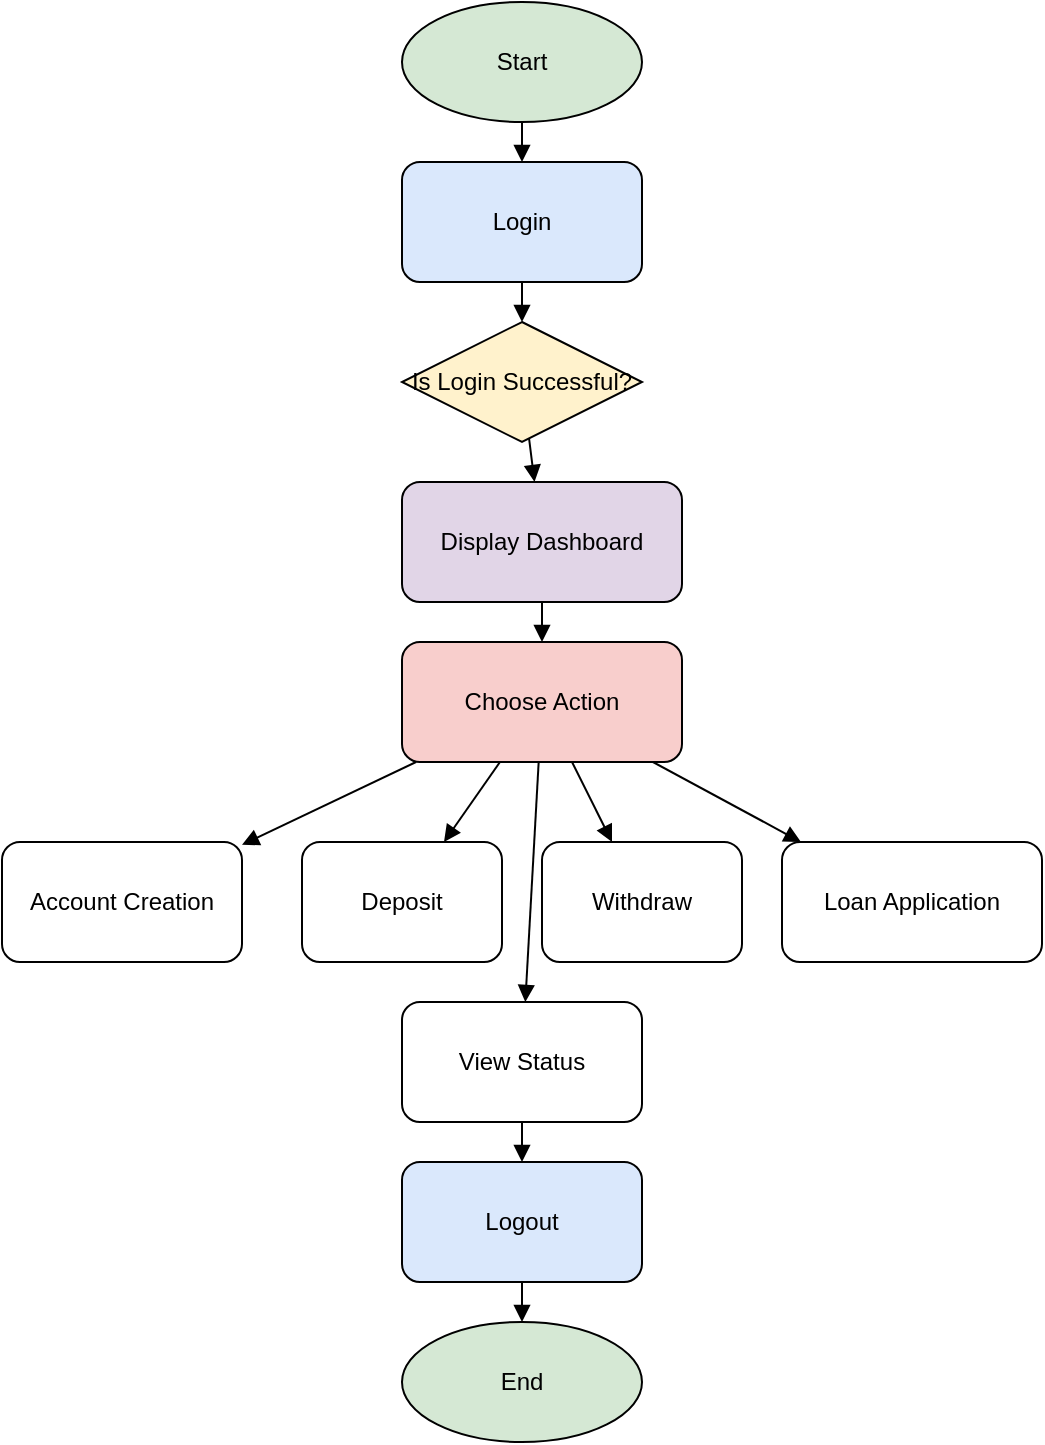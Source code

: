 <?xml version="1.0" encoding="UTF-8"?>
<mxfile>
  <diagram name="Bank Management System Activity Diagram" id="activityDiagram1">
    <mxGraphModel dx="1136" dy="704" grid="1" gridSize="10" guides="1" tooltips="1" connect="1" arrows="1" fold="1" page="1" pageScale="1" pageWidth="827" pageHeight="1169">
      <root>
        <mxCell id="0"/>
        <mxCell id="1" parent="0"/>
        <!-- Start -->
        <mxCell id="2" value="Start" style="ellipse;whiteSpace=wrap;html=1;fillColor=#d5e8d4;" vertex="1" parent="1">
          <mxGeometry x="300" y="20" width="120" height="60" as="geometry"/>
        </mxCell>
        <!-- Login -->
        <mxCell id="3" value="Login" style="rounded=1;whiteSpace=wrap;html=1;fillColor=#dae8fc;" vertex="1" parent="1">
          <mxGeometry x="300" y="100" width="120" height="60" as="geometry"/>
        </mxCell>
        <!-- Is Login Successful? -->
        <mxCell id="4" value="Is Login Successful?" style="rhombus;whiteSpace=wrap;html=1;fillColor=#fff2cc;" vertex="1" parent="1">
          <mxGeometry x="300" y="180" width="120" height="60" as="geometry"/>
        </mxCell>
        <!-- Dashboard -->
        <mxCell id="5" value="Display Dashboard" style="rounded=1;whiteSpace=wrap;html=1;fillColor=#e1d5e7;" vertex="1" parent="1">
          <mxGeometry x="300" y="260" width="140" height="60" as="geometry"/>
        </mxCell>
        <!-- Choose Action -->
        <mxCell id="6" value="Choose Action" style="rounded=1;whiteSpace=wrap;html=1;fillColor=#f8cecc;" vertex="1" parent="1">
          <mxGeometry x="300" y="340" width="140" height="60" as="geometry"/>
        </mxCell>
        <!-- Action Boxes -->
        <mxCell id="7" value="Account Creation" style="rounded=1;whiteSpace=wrap;html=1;" vertex="1" parent="1">
          <mxGeometry x="100" y="440" width="120" height="60" as="geometry"/>
        </mxCell>
        <mxCell id="8" value="Deposit" style="rounded=1;whiteSpace=wrap;html=1;" vertex="1" parent="1">
          <mxGeometry x="250" y="440" width="100" height="60" as="geometry"/>
        </mxCell>
        <mxCell id="9" value="Withdraw" style="rounded=1;whiteSpace=wrap;html=1;" vertex="1" parent="1">
          <mxGeometry x="370" y="440" width="100" height="60" as="geometry"/>
        </mxCell>
        <mxCell id="10" value="Loan Application" style="rounded=1;whiteSpace=wrap;html=1;" vertex="1" parent="1">
          <mxGeometry x="490" y="440" width="130" height="60" as="geometry"/>
        </mxCell>
        <mxCell id="11" value="View Status" style="rounded=1;whiteSpace=wrap;html=1;" vertex="1" parent="1">
          <mxGeometry x="300" y="520" width="120" height="60" as="geometry"/>
        </mxCell>
        <!-- Logout -->
        <mxCell id="12" value="Logout" style="rounded=1;whiteSpace=wrap;html=1;fillColor=#dae8fc;" vertex="1" parent="1">
          <mxGeometry x="300" y="600" width="120" height="60" as="geometry"/>
        </mxCell>
        <!-- End -->
        <mxCell id="13" value="End" style="ellipse;whiteSpace=wrap;html=1;fillColor=#d5e8d4;" vertex="1" parent="1">
          <mxGeometry x="300" y="680" width="120" height="60" as="geometry"/>
        </mxCell>

        <!-- Connectors -->
        <mxCell id="e1" style="endArrow=block;" edge="1" parent="1" source="2" target="3"><mxGeometry relative="1" as="geometry"/></mxCell>
        <mxCell id="e2" style="endArrow=block;" edge="1" parent="1" source="3" target="4"><mxGeometry relative="1" as="geometry"/></mxCell>
        <mxCell id="e3" style="endArrow=block;" edge="1" parent="1" source="4" target="5"><mxGeometry relative="1" as="geometry"/></mxCell>
        <mxCell id="e4" style="endArrow=block;" edge="1" parent="1" source="5" target="6"><mxGeometry relative="1" as="geometry"/></mxCell>
        <mxCell id="e5" style="endArrow=block;" edge="1" parent="1" source="6" target="7"><mxGeometry relative="1" as="geometry"/></mxCell>
        <mxCell id="e6" style="endArrow=block;" edge="1" parent="1" source="6" target="8"><mxGeometry relative="1" as="geometry"/></mxCell>
        <mxCell id="e7" style="endArrow=block;" edge="1" parent="1" source="6" target="9"><mxGeometry relative="1" as="geometry"/></mxCell>
        <mxCell id="e8" style="endArrow=block;" edge="1" parent="1" source="6" target="10"><mxGeometry relative="1" as="geometry"/></mxCell>
        <mxCell id="e9" style="endArrow=block;" edge="1" parent="1" source="6" target="11"><mxGeometry relative="1" as="geometry"/></mxCell>
        <mxCell id="e10" style="endArrow=block;" edge="1" parent="1" source="11" target="12"><mxGeometry relative="1" as="geometry"/></mxCell>
        <mxCell id="e11" style="endArrow=block;" edge="1" parent="1" source="12" target="13"><mxGeometry relative="1" as="geometry"/></mxCell>
      </root>
    </mxGraphModel>
  </diagram>
</mxfile>
